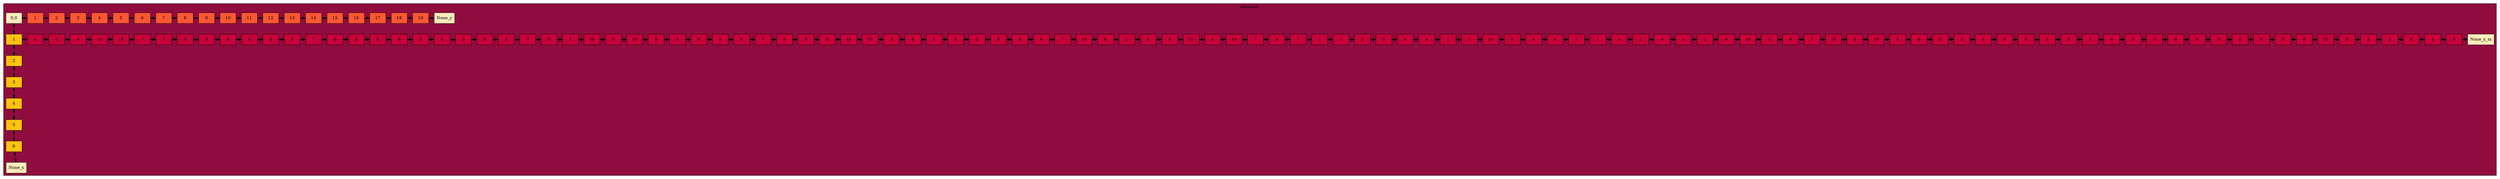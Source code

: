 
        digraph L{
        node[shape=box fillcolor="#FFEDBB" style=filled]
        subgraph cluster_p{label= terreno2 bgcolor = "#900C3F"raiz[label = "0,0"]edge[dir = "both"]
Fila1 [label = 1 ,group=1,fillcolor="#FFC30F"];
Fila2 [label = 2 ,group=1,fillcolor="#FFC30F"];
Fila3 [label = 3 ,group=1,fillcolor="#FFC30F"];
Fila4 [label = 4 ,group=1,fillcolor="#FFC30F"];
Fila5 [label = 5 ,group=1,fillcolor="#FFC30F"];
Fila6 [label = 6 ,group=1,fillcolor="#FFC30F"];
Fila1->Fila2->Fila3->Fila4->Fila5->Fila6->None_x[label=""];
Columna1 [label = 1 ,group=2,fillcolor="#FF5733"];
Columna2 [label = 2 ,group=2,fillcolor="#FF5733"];
Columna3 [label = 3 ,group=2,fillcolor="#FF5733"];
Columna4 [label = 4 ,group=2,fillcolor="#FF5733"];
Columna5 [label = 5 ,group=2,fillcolor="#FF5733"];
Columna6 [label = 6 ,group=2,fillcolor="#FF5733"];
Columna7 [label = 7 ,group=2,fillcolor="#FF5733"];
Columna8 [label = 8 ,group=2,fillcolor="#FF5733"];
Columna9 [label = 9 ,group=2,fillcolor="#FF5733"];
Columna10 [label = 10 ,group=2,fillcolor="#FF5733"];
Columna11 [label = 11 ,group=2,fillcolor="#FF5733"];
Columna12 [label = 12 ,group=2,fillcolor="#FF5733"];
Columna13 [label = 13 ,group=2,fillcolor="#FF5733"];
Columna14 [label = 14 ,group=2,fillcolor="#FF5733"];
Columna15 [label = 15 ,group=2,fillcolor="#FF5733"];
Columna16 [label = 16 ,group=2,fillcolor="#FF5733"];
Columna17 [label = 17 ,group=2,fillcolor="#FF5733"];
Columna18 [label = 18 ,group=2,fillcolor="#FF5733"];
Columna19 [label = 19 ,group=2,fillcolor="#FF5733"];
Columna1->Columna2->Columna3->Columna4->Columna5->Columna6->Columna7->Columna8->Columna9->Columna10->Columna11->Columna12->Columna13->Columna14->Columna15->Columna16->Columna17->Columna18->Columna19->None_y[label=""];
raiz->Fila1;raiz->Columna1;
{rank=same; raiz;Columna1 Columna2 Columna3 Columna4 Columna5 Columna6 Columna7 Columna8 Columna9 Columna10 Columna11 Columna12 Columna13 Columna14 Columna15 Columna16 Columna17 Columna18 Columna19 None_y;}
nodoFila1nodoColumna1 [label =4, group=1, fillcolor="#C70039"];
nodoFila2nodoColumna1 [label =4, group=1, fillcolor="#C70039"];
nodoFila3nodoColumna1 [label =10, group=1, fillcolor="#C70039"];
nodoFila4nodoColumna1 [label =7, group=1, fillcolor="#C70039"];
nodoFila5nodoColumna1 [label =4, group=1, fillcolor="#C70039"];
nodoFila6nodoColumna1 [label =1, group=1, fillcolor="#C70039"];
nodoFila1nodoColumna2 [label =4, group=2, fillcolor="#C70039"];
nodoFila2nodoColumna2 [label =3, group=2, fillcolor="#C70039"];
nodoFila3nodoColumna2 [label =10, group=2, fillcolor="#C70039"];
nodoFila4nodoColumna2 [label =8, group=2, fillcolor="#C70039"];
nodoFila5nodoColumna2 [label =1, group=2, fillcolor="#C70039"];
nodoFila6nodoColumna2 [label =1, group=2, fillcolor="#C70039"];
nodoFila1nodoColumna3 [label =6, group=3, fillcolor="#C70039"];
nodoFila2nodoColumna3 [label =9, group=3, fillcolor="#C70039"];
nodoFila3nodoColumna3 [label =3, group=3, fillcolor="#C70039"];
nodoFila4nodoColumna3 [label =7, group=3, fillcolor="#C70039"];
nodoFila5nodoColumna3 [label =2, group=3, fillcolor="#C70039"];
nodoFila6nodoColumna3 [label =4, group=3, fillcolor="#C70039"];
nodoFila1nodoColumna4 [label =10, group=4, fillcolor="#C70039"];
nodoFila2nodoColumna4 [label =3, group=4, fillcolor="#C70039"];
nodoFila3nodoColumna4 [label =8, group=4, fillcolor="#C70039"];
nodoFila4nodoColumna4 [label =1, group=4, fillcolor="#C70039"];
nodoFila5nodoColumna4 [label =6, group=4, fillcolor="#C70039"];
nodoFila6nodoColumna4 [label =3, group=4, fillcolor="#C70039"];
nodoFila1nodoColumna5 [label =10, group=5, fillcolor="#C70039"];
nodoFila2nodoColumna5 [label =7, group=5, fillcolor="#C70039"];
nodoFila3nodoColumna5 [label =1, group=5, fillcolor="#C70039"];
nodoFila4nodoColumna5 [label =1, group=5, fillcolor="#C70039"];
nodoFila5nodoColumna5 [label =10, group=5, fillcolor="#C70039"];
nodoFila6nodoColumna5 [label =3, group=5, fillcolor="#C70039"];
nodoFila1nodoColumna6 [label =7, group=6, fillcolor="#C70039"];
nodoFila2nodoColumna6 [label =5, group=6, fillcolor="#C70039"];
nodoFila3nodoColumna6 [label =6, group=6, fillcolor="#C70039"];
nodoFila4nodoColumna6 [label =2, group=6, fillcolor="#C70039"];
nodoFila5nodoColumna6 [label =4, group=6, fillcolor="#C70039"];
nodoFila6nodoColumna6 [label =6, group=6, fillcolor="#C70039"];
nodoFila1nodoColumna7 [label =7, group=7, fillcolor="#C70039"];
nodoFila2nodoColumna7 [label =1, group=7, fillcolor="#C70039"];
nodoFila3nodoColumna7 [label =3, group=7, fillcolor="#C70039"];
nodoFila4nodoColumna7 [label =9, group=7, fillcolor="#C70039"];
nodoFila5nodoColumna7 [label =6, group=7, fillcolor="#C70039"];
nodoFila6nodoColumna7 [label =9, group=7, fillcolor="#C70039"];
nodoFila1nodoColumna8 [label =6, group=8, fillcolor="#C70039"];
nodoFila2nodoColumna8 [label =10, group=8, fillcolor="#C70039"];
nodoFila3nodoColumna8 [label =8, group=8, fillcolor="#C70039"];
nodoFila4nodoColumna8 [label =8, group=8, fillcolor="#C70039"];
nodoFila5nodoColumna8 [label =7, group=8, fillcolor="#C70039"];
nodoFila6nodoColumna8 [label =5, group=8, fillcolor="#C70039"];
nodoFila1nodoColumna9 [label =3, group=9, fillcolor="#C70039"];
nodoFila2nodoColumna9 [label =5, group=9, fillcolor="#C70039"];
nodoFila3nodoColumna9 [label =8, group=9, fillcolor="#C70039"];
nodoFila4nodoColumna9 [label =4, group=9, fillcolor="#C70039"];
nodoFila5nodoColumna9 [label =10, group=9, fillcolor="#C70039"];
nodoFila6nodoColumna9 [label =2, group=9, fillcolor="#C70039"];
nodoFila1nodoColumna10 [label =8, group=10, fillcolor="#C70039"];
nodoFila2nodoColumna10 [label =10, group=10, fillcolor="#C70039"];
nodoFila3nodoColumna10 [label =4, group=10, fillcolor="#C70039"];
nodoFila4nodoColumna10 [label =1, group=10, fillcolor="#C70039"];
nodoFila5nodoColumna10 [label =5, group=10, fillcolor="#C70039"];
nodoFila6nodoColumna10 [label =8, group=10, fillcolor="#C70039"];
nodoFila1nodoColumna11 [label =4, group=11, fillcolor="#C70039"];
nodoFila2nodoColumna11 [label =5, group=11, fillcolor="#C70039"];
nodoFila3nodoColumna11 [label =7, group=11, fillcolor="#C70039"];
nodoFila4nodoColumna11 [label =1, group=11, fillcolor="#C70039"];
nodoFila5nodoColumna11 [label =10, group=11, fillcolor="#C70039"];
nodoFila6nodoColumna11 [label =5, group=11, fillcolor="#C70039"];
nodoFila1nodoColumna12 [label =5, group=12, fillcolor="#C70039"];
nodoFila2nodoColumna12 [label =3, group=12, fillcolor="#C70039"];
nodoFila3nodoColumna12 [label =10, group=12, fillcolor="#C70039"];
nodoFila4nodoColumna12 [label =10, group=12, fillcolor="#C70039"];
nodoFila5nodoColumna12 [label =4, group=12, fillcolor="#C70039"];
nodoFila6nodoColumna12 [label =8, group=12, fillcolor="#C70039"];
nodoFila1nodoColumna13 [label =3, group=13, fillcolor="#C70039"];
nodoFila2nodoColumna13 [label =6, group=13, fillcolor="#C70039"];
nodoFila3nodoColumna13 [label =8, group=13, fillcolor="#C70039"];
nodoFila4nodoColumna13 [label =8, group=13, fillcolor="#C70039"];
nodoFila5nodoColumna13 [label =6, group=13, fillcolor="#C70039"];
nodoFila6nodoColumna13 [label =10, group=13, fillcolor="#C70039"];
nodoFila1nodoColumna14 [label =7, group=14, fillcolor="#C70039"];
nodoFila2nodoColumna14 [label =1, group=14, fillcolor="#C70039"];
nodoFila3nodoColumna14 [label =2, group=14, fillcolor="#C70039"];
nodoFila4nodoColumna14 [label =4, group=14, fillcolor="#C70039"];
nodoFila5nodoColumna14 [label =2, group=14, fillcolor="#C70039"];
nodoFila6nodoColumna14 [label =3, group=14, fillcolor="#C70039"];
nodoFila1nodoColumna15 [label =8, group=15, fillcolor="#C70039"];
nodoFila2nodoColumna15 [label =6, group=15, fillcolor="#C70039"];
nodoFila3nodoColumna15 [label =8, group=15, fillcolor="#C70039"];
nodoFila4nodoColumna15 [label =9, group=15, fillcolor="#C70039"];
nodoFila5nodoColumna15 [label =2, group=15, fillcolor="#C70039"];
nodoFila6nodoColumna15 [label =2, group=15, fillcolor="#C70039"];
nodoFila1nodoColumna16 [label =4, group=16, fillcolor="#C70039"];
nodoFila2nodoColumna16 [label =7, group=16, fillcolor="#C70039"];
nodoFila3nodoColumna16 [label =3, group=16, fillcolor="#C70039"];
nodoFila4nodoColumna16 [label =1, group=16, fillcolor="#C70039"];
nodoFila5nodoColumna16 [label =1, group=16, fillcolor="#C70039"];
nodoFila6nodoColumna16 [label =2, group=16, fillcolor="#C70039"];
nodoFila1nodoColumna17 [label =8, group=17, fillcolor="#C70039"];
nodoFila2nodoColumna17 [label =5, group=17, fillcolor="#C70039"];
nodoFila3nodoColumna17 [label =10, group=17, fillcolor="#C70039"];
nodoFila4nodoColumna17 [label =1, group=17, fillcolor="#C70039"];
nodoFila5nodoColumna17 [label =5, group=17, fillcolor="#C70039"];
nodoFila6nodoColumna17 [label =8, group=17, fillcolor="#C70039"];
nodoFila1nodoColumna18 [label =8, group=18, fillcolor="#C70039"];
nodoFila2nodoColumna18 [label =9, group=18, fillcolor="#C70039"];
nodoFila3nodoColumna18 [label =6, group=18, fillcolor="#C70039"];
nodoFila4nodoColumna18 [label =9, group=18, fillcolor="#C70039"];
nodoFila5nodoColumna18 [label =9, group=18, fillcolor="#C70039"];
nodoFila6nodoColumna18 [label =1, group=18, fillcolor="#C70039"];
nodoFila1nodoColumna19 [label =2, group=19, fillcolor="#C70039"];
nodoFila2nodoColumna19 [label =5, group=19, fillcolor="#C70039"];
nodoFila3nodoColumna19 [label =10, group=19, fillcolor="#C70039"];
nodoFila4nodoColumna19 [label =2, group=19, fillcolor="#C70039"];
nodoFila5nodoColumna19 [label =1, group=19, fillcolor="#C70039"];
nodoFila6nodoColumna19 [label =3, group=19, fillcolor="#C70039"];
Fila1->nodoFila1nodoColumna1 {rank=same;Fila1;nodoFila1nodoColumna1 nodoFila1nodoColumna1 ->nodoFila1nodoColumna2 ->nodoFila1nodoColumna3 ->nodoFila1nodoColumna4 ->nodoFila1nodoColumna5 ->nodoFila1nodoColumna6 ->nodoFila1nodoColumna7 ->nodoFila1nodoColumna8 ->nodoFila1nodoColumna9 ->nodoFila1nodoColumna10 ->nodoFila1nodoColumna11 ->nodoFila1nodoColumna12 ->nodoFila1nodoColumna13 ->nodoFila1nodoColumna14 ->nodoFila1nodoColumna15 ->nodoFila1nodoColumna16 ->nodoFila1nodoColumna17 ->nodoFila1nodoColumna18 ->nodoFila1nodoColumna19 ->nodoFila2nodoColumna1 ->nodoFila2nodoColumna2 ->nodoFila2nodoColumna3 ->nodoFila2nodoColumna4 ->nodoFila2nodoColumna5 ->nodoFila2nodoColumna6 ->nodoFila2nodoColumna7 ->nodoFila2nodoColumna8 ->nodoFila2nodoColumna9 ->nodoFila2nodoColumna10 ->nodoFila2nodoColumna11 ->nodoFila2nodoColumna12 ->nodoFila2nodoColumna13 ->nodoFila2nodoColumna14 ->nodoFila2nodoColumna15 ->nodoFila2nodoColumna16 ->nodoFila2nodoColumna17 ->nodoFila2nodoColumna18 ->nodoFila2nodoColumna19 ->nodoFila3nodoColumna1 ->nodoFila3nodoColumna2 ->nodoFila3nodoColumna3 ->nodoFila3nodoColumna4 ->nodoFila3nodoColumna5 ->nodoFila3nodoColumna6 ->nodoFila3nodoColumna7 ->nodoFila3nodoColumna8 ->nodoFila3nodoColumna9 ->nodoFila3nodoColumna10 ->nodoFila3nodoColumna11 ->nodoFila3nodoColumna12 ->nodoFila3nodoColumna13 ->nodoFila3nodoColumna14 ->nodoFila3nodoColumna15 ->nodoFila3nodoColumna16 ->nodoFila3nodoColumna17 ->nodoFila3nodoColumna18 ->nodoFila3nodoColumna19 ->nodoFila4nodoColumna1 ->nodoFila4nodoColumna2 ->nodoFila4nodoColumna3 ->nodoFila4nodoColumna4 ->nodoFila4nodoColumna5 ->nodoFila4nodoColumna6 ->nodoFila4nodoColumna7 ->nodoFila4nodoColumna8 ->nodoFila4nodoColumna9 ->nodoFila4nodoColumna10 ->nodoFila4nodoColumna11 ->nodoFila4nodoColumna12 ->nodoFila4nodoColumna13 ->nodoFila4nodoColumna14 ->nodoFila4nodoColumna15 ->nodoFila4nodoColumna16 ->nodoFila4nodoColumna17 ->nodoFila4nodoColumna18 ->nodoFila4nodoColumna19 ->nodoFila5nodoColumna1 ->nodoFila5nodoColumna2 ->nodoFila5nodoColumna3 ->nodoFila5nodoColumna4 ->nodoFila5nodoColumna5 ->nodoFila5nodoColumna6 ->nodoFila5nodoColumna7 ->nodoFila5nodoColumna8 ->nodoFila5nodoColumna9 ->nodoFila5nodoColumna10 ->nodoFila5nodoColumna11 ->nodoFila5nodoColumna12 ->nodoFila5nodoColumna13 ->nodoFila5nodoColumna14 ->nodoFila5nodoColumna15 ->nodoFila5nodoColumna16 ->nodoFila5nodoColumna17 ->nodoFila5nodoColumna18 ->nodoFila5nodoColumna19 ->nodoFila6nodoColumna1 ->nodoFila6nodoColumna2 ->nodoFila6nodoColumna3 ->nodoFila6nodoColumna4 ->nodoFila6nodoColumna5 ->nodoFila6nodoColumna6 ->nodoFila6nodoColumna7 ->nodoFila6nodoColumna8 ->nodoFila6nodoColumna9 ->nodoFila6nodoColumna10 ->nodoFila6nodoColumna11 ->nodoFila6nodoColumna12 ->nodoFila6nodoColumna13 ->nodoFila6nodoColumna14 ->nodoFila6nodoColumna15 ->nodoFila6nodoColumna16 ->nodoFila6nodoColumna17 ->nodoFila6nodoColumna18 ->nodoFila6nodoColumna19 ->None_x_m[label=""];
}}}